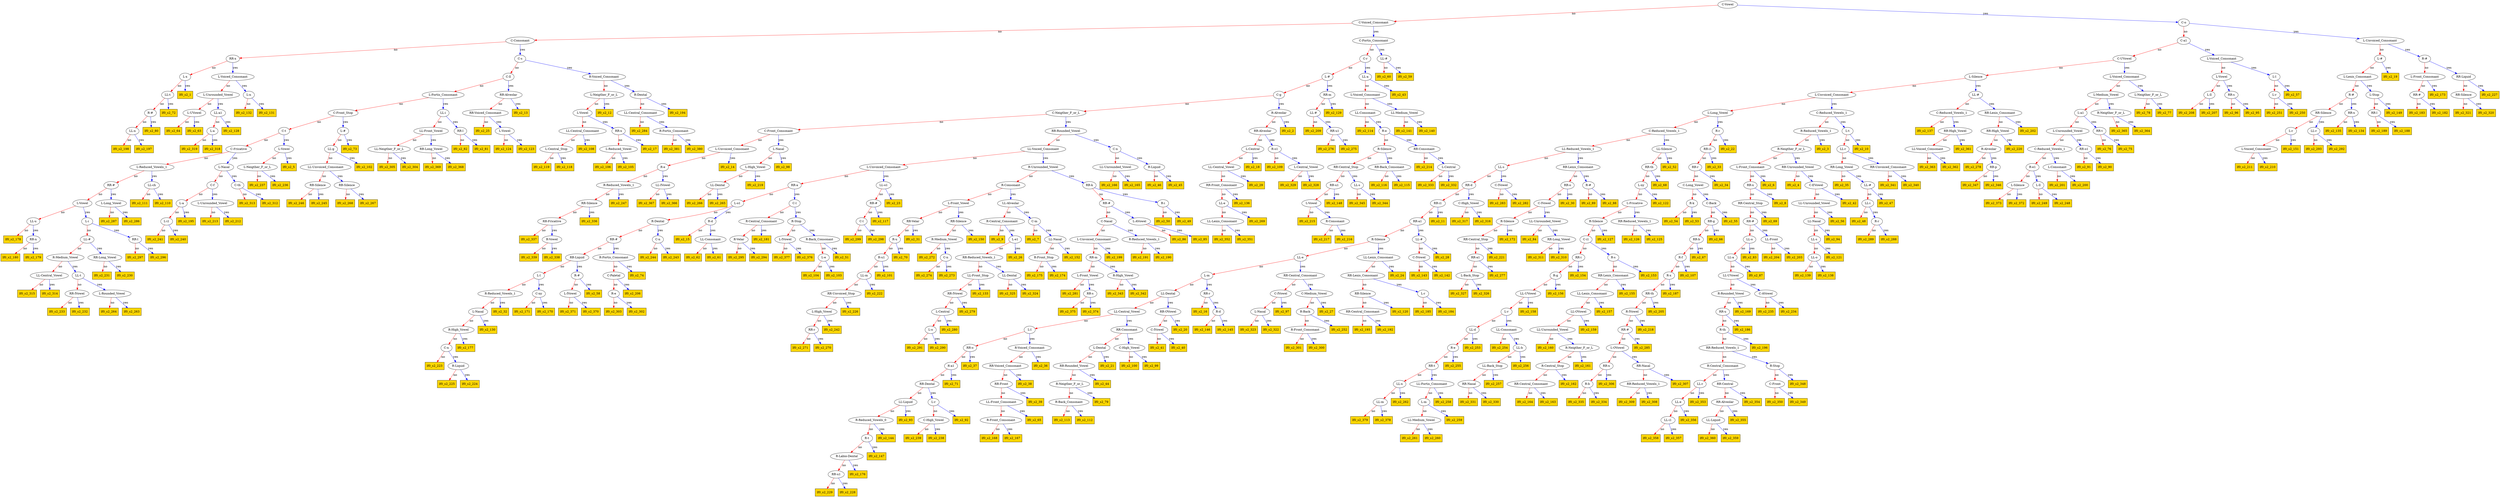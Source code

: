 digraph out_1 {
   0  [label="C-Vowel" ];
   0  -> -1 [label="no",color=red];
   0  -> -2 [label="yes",color=blue];
   -1  [label="C-Voiced_Consonant" ];
   -1  -> -6 [label="no",color=red];
   -1  -> -4 [label="yes",color=blue];
   -2  [label="C-o" ];
   -2  -> -3 [label="no",color=red];
   -2  -> -16 [label="yes",color=blue];
   -3  [label="C-a1" ];
   -3  -> -7 [label="no",color=red];
   -3  -> -30 [label="yes",color=blue];
   -4  [label="C-Fortis_Consonant" ];
   -4  -> -5 [label="no",color=red];
   -4  -> -133 [label="yes",color=blue];
   -5  [label="C-r" ];
   -5  -> -12 [label="no",color=red];
   -5  -> -116 [label="yes",color=blue];
   -6  [label="C-Consonant" ];
   -6  -> -14 [label="no",color=red];
   -6  -> -10 [label="yes",color=blue];
   -7  [label="C-UVowel" ];
   -7  -> -8 [label="no",color=red];
   -7  -> -19 [label="yes",color=blue];
   -8  [label="L-Silence" ];
   -8  -> -9 [label="no",color=red];
   -8  -> -97 [label="yes",color=blue];
   -9  [label="L-Unvoiced_Consonant" ];
   -9  -> -24 [label="no",color=red];
   -9  -> -36 [label="yes",color=blue];
   -10  [label="C-s" ];
   -10  -> -11 [label="no",color=red];
   -10  -> -44 [label="yes",color=blue];
   -11  [label="C-ll" ];
   -11  -> -17 [label="no",color=red];
   -11  -> -61 [label="yes",color=blue];
   -12  [label="L-#" ];
   -12  -> -13 [label="no",color=red];
   -12  -> -201 [label="yes",color=blue];
   -13  [label="C-g" ];
   -13  -> -15 [label="no",color=red];
   -13  -> -35 [label="yes",color=blue];
   -14  [label="RR-x" ];
   -14  -> -27 [label="no",color=red];
   -14  -> -23 [label="yes",color=blue];
   -15  [label="C-Neigther_F_or_L" ];
   -15  -> -57 [label="no",color=red];
   -15  -> -18 [label="yes",color=blue];
   -16  [label="L-Unvoiced_Consonant" ];
   -16  -> -78 [label="no",color=red];
   -16  -> -132 [label="yes",color=blue];
   -17  [label="L-Fortis_Consonant" ];
   -17  -> -22 [label="no",color=red];
   -17  -> -154 [label="yes",color=blue];
   -18  [label="RR-Rounded_Vowel" ];
   -18  -> -20 [label="no",color=red];
   -18  -> -101 [label="yes",color=blue];
   -19  [label="L-Voiced_Consonant" ];
   -19  -> -32 [label="no",color=red];
   -19  -> -149 [label="yes",color=blue];
   -20  [label="LL-Voiced_Consonant" ];
   -20  -> -21 [label="no",color=red];
   -20  -> -29 [label="yes",color=blue];
   -21  [label="L-Unvoiced_Consonant" ];
   -21  -> -26 [label="no",color=red];
   -21  -> -86 [label="yes",color=blue];
   -22  [label="C-Front_Stop" ];
   -22  -> -39 [label="no",color=red];
   -22  -> -146 [label="yes",color=blue];
   -23  [label="L-Voiced_Consonant" ];
   -23  -> -69 [label="no",color=red];
   -23  -> -203 [label="yes",color=blue];
   -24  [label="L-Long_Vowel" ];
   -24  -> -25 [label="no",color=red];
   -24  -> -85 [label="yes",color=blue];
   -25  [label="C-Reduced_Vowels_1" ];
   -25  -> -28 [label="no",color=red];
   -25  -> -124 [label="yes",color=blue];
   -26  [label="RR-a" ];
   -26  -> -31 [label="no",color=red];
   -26  -> -33 [label="yes",color=blue];
   -27  [label="L-x" ];
   -27  -> -145 [label="no",color=red];
   "lf0_s2_1"  [shape=box,style=filled,fillcolor=gold];
   -27  -> "lf0_s2_1" [label="yes",color=blue];
   -28  [label="LL-Reduced_Vowels_1" ];
   -28  -> -45 [label="no",color=red];
   -28  -> -91 [label="yes",color=blue];
   -29  [label="R-Unrounded_Vowel" ];
   -29  -> -50 [label="no",color=red];
   -29  -> -38 [label="yes",color=blue];
   -30  [label="L-Voiced_Consonant" ];
   -30  -> -169 [label="no",color=red];
   -30  -> -130 [label="yes",color=blue];
   -31  [label="L-o1" ];
   -31  -> -34 [label="no",color=red];
   -31  -> -67 [label="yes",color=blue];
   -32  [label="L-Medium_Vowel" ];
   -32  -> -65 [label="no",color=red];
   -32  -> -371 [label="yes",color=blue];
   -33  [label="C-l" ];
   -33  -> -242 [label="no",color=red];
   -33  -> -100 [label="yes",color=blue];
   -34  [label="R-Dental" ];
   -34  -> -63 [label="no",color=red];
   -34  -> -289 [label="yes",color=blue];
   -35  [label="R-Alveolar" ];
   -35  -> -47 [label="no",color=red];
   "lf0_s2_2"  [shape=box,style=filled,fillcolor=gold];
   -35  -> "lf0_s2_2" [label="yes",color=blue];
   -36  [label="C-Reduced_Vowels_1" ];
   -36  -> -37 [label="no",color=red];
   -36  -> -55 [label="yes",color=blue];
   -37  [label="R-Reduced_Vowels_1" ];
   -37  -> -41 [label="no",color=red];
   "lf0_s2_3"  [shape=box,style=filled,fillcolor=gold];
   -37  -> "lf0_s2_3" [label="yes",color=blue];
   -38  [label="RR-k" ];
   -38  -> -46 [label="no",color=red];
   -38  -> -122 [label="yes",color=blue];
   -39  [label="C-t" ];
   -39  -> -40 [label="no",color=red];
   -39  -> -43 [label="yes",color=blue];
   -40  [label="C-Fricative" ];
   -40  -> -102 [label="no",color=red];
   -40  -> -75 [label="yes",color=blue];
   -41  [label="R-Neigther_F_or_L" ];
   -41  -> -48 [label="no",color=red];
   -41  -> -42 [label="yes",color=blue];
   -42  [label="RR-Unrounded_Vowel" ];
   "lf0_s2_4"  [shape=box,style=filled,fillcolor=gold];
   -42  -> "lf0_s2_4" [label="no",color=red];
   -42  -> -115 [label="yes",color=blue];
   -43  [label="L-Vowel" ];
   -43  -> -285 [label="no",color=red];
   "lf0_s2_5"  [shape=box,style=filled,fillcolor=gold];
   -43  -> "lf0_s2_5" [label="yes",color=blue];
   -44  [label="R-Voiced_Consonant" ];
   -44  -> -59 [label="no",color=red];
   -44  -> -252 [label="yes",color=blue];
   -45  [label="LL-s" ];
   -45  -> -49 [label="no",color=red];
   -45  -> -320 [label="yes",color=blue];
   -46  [label="RR-#" ];
   -46  -> -114 [label="no",color=red];
   -46  -> -160 [label="yes",color=blue];
   -47  [label="RR-Alveolar" ];
   -47  -> -77 [label="no",color=red];
   -47  -> -183 [label="yes",color=blue];
   -48  [label="L-Front_Consonant" ];
   -48  -> -53 [label="no",color=red];
   "lf0_s2_6"  [shape=box,style=filled,fillcolor=gold];
   -48  -> "lf0_s2_6" [label="yes",color=blue];
   -49  [label="RR-d" ];
   -49  -> -56 [label="no",color=red];
   -49  -> -341 [label="yes",color=blue];
   -50  [label="R-Consonant" ];
   -50  -> -70 [label="no",color=red];
   -50  -> -51 [label="yes",color=blue];
   -51  [label="LL-Alveolar" ];
   -51  -> -54 [label="no",color=red];
   -51  -> -52 [label="yes",color=blue];
   -52  [label="C-m" ];
   "lf0_s2_7"  [shape=box,style=filled,fillcolor=gold];
   -52  -> "lf0_s2_7" [label="no",color=red];
   -52  -> -218 [label="yes",color=blue];
   -53  [label="RR-x" ];
   -53  -> -141 [label="no",color=red];
   "lf0_s2_8"  [shape=box,style=filled,fillcolor=gold];
   -53  -> "lf0_s2_8" [label="yes",color=blue];
   -54  [label="R-Central_Consonant" ];
   "lf0_s2_9"  [shape=box,style=filled,fillcolor=gold];
   -54  -> "lf0_s2_9" [label="no",color=red];
   -54  -> -89 [label="yes",color=blue];
   -55  [label="L-t" ];
   -55  -> -105 [label="no",color=red];
   "lf0_s2_10"  [shape=box,style=filled,fillcolor=gold];
   -55  -> "lf0_s2_10" [label="yes",color=blue];
   -56  [label="RR-i1" ];
   -56  -> -58 [label="no",color=red];
   "lf0_s2_11"  [shape=box,style=filled,fillcolor=gold];
   -56  -> "lf0_s2_11" [label="yes",color=blue];
   -57  [label="C-Front_Consonant" ];
   -57  -> -62 [label="no",color=red];
   -57  -> -172 [label="yes",color=blue];
   -58  [label="RR-a1" ];
   -58  -> -68 [label="no",color=red];
   -58  -> -93 [label="yes",color=blue];
   -59  [label="L-Neigther_F_or_L" ];
   -59  -> -60 [label="no",color=red];
   "lf0_s2_12"  [shape=box,style=filled,fillcolor=gold];
   -59  -> "lf0_s2_12" [label="yes",color=blue];
   -60  [label="L-Vowel" ];
   -60  -> -182 [label="no",color=red];
   -60  -> -76 [label="yes",color=blue];
   -61  [label="RR-Alveolar" ];
   -61  -> -88 [label="no",color=red];
   "lf0_s2_13"  [shape=box,style=filled,fillcolor=gold];
   -61  -> "lf0_s2_13" [label="yes",color=blue];
   -62  [label="L-Unvoiced_Consonant" ];
   -62  -> -174 [label="no",color=red];
   "lf0_s2_14"  [shape=box,style=filled,fillcolor=gold];
   -62  -> "lf0_s2_14" [label="yes",color=blue];
   -63  [label="RR-#" ];
   -63  -> -64 [label="no",color=red];
   -63  -> -147 [label="yes",color=blue];
   -64  [label="RR-Liquid" ];
   -64  -> -96 [label="no",color=red];
   -64  -> -131 [label="yes",color=blue];
   -65  [label="L-a1" ];
   -65  -> -66 [label="no",color=red];
   -65  -> -148 [label="yes",color=blue];
   -66  [label="L-Unrounded_Vowel" ];
   -66  -> -137 [label="no",color=red];
   -66  -> -164 [label="yes",color=blue];
   -67  [label="R-d" ];
   "lf0_s2_15"  [shape=box,style=filled,fillcolor=gold];
   -67  -> "lf0_s2_15" [label="no",color=red];
   -67  -> -134 [label="yes",color=blue];
   -68  [label="R-Silence" ];
   -68  -> -71 [label="no",color=red];
   -68  -> -87 [label="yes",color=blue];
   -69  [label="L-Unrounded_Vowel" ];
   -69  -> -135 [label="no",color=red];
   -69  -> -200 [label="yes",color=blue];
   -70  [label="L-Front_Vowel" ];
   -70  -> -98 [label="no",color=red];
   -70  -> -216 [label="yes",color=blue];
   -71  [label="LL-e" ];
   -71  -> -73 [label="no",color=red];
   -71  -> -72 [label="yes",color=blue];
   -72  [label="RR-Central_Consonant" ];
   -72  -> -171 [label="no",color=red];
   -72  -> -92 [label="yes",color=blue];
   -73  [label="L-m" ];
   -73  -> -80 [label="no",color=red];
   -73  -> -74 [label="yes",color=blue];
   -74  [label="RR-r" ];
   "lf0_s2_16"  [shape=box,style=filled,fillcolor=gold];
   -74  -> "lf0_s2_16" [label="no",color=red];
   -74  -> -212 [label="yes",color=blue];
   -75  [label="L-Nasal" ];
   -75  -> -150 [label="no",color=red];
   -75  -> -339 [label="yes",color=blue];
   -76  [label="RR-x" ];
   -76  -> -178 [label="no",color=red];
   "lf0_s2_17"  [shape=box,style=filled,fillcolor=gold];
   -76  -> "lf0_s2_17" [label="yes",color=blue];
   -77  [label="L-Central" ];
   -77  -> -94 [label="no",color=red];
   "lf0_s2_18"  [shape=box,style=filled,fillcolor=gold];
   -77  -> "lf0_s2_18" [label="yes",color=blue];
   -78  [label="L-#" ];
   -78  -> -79 [label="no",color=red];
   "lf0_s2_19"  [shape=box,style=filled,fillcolor=gold];
   -78  -> "lf0_s2_19" [label="yes",color=blue];
   -79  [label="L-Lenis_Consonant" ];
   -79  -> -107 [label="no",color=red];
   -79  -> -215 [label="yes",color=blue];
   -80  [label="LL-Dental" ];
   -80  -> -82 [label="no",color=red];
   -80  -> -81 [label="yes",color=blue];
   -81  [label="RR-OVowel" ];
   -81  -> -113 [label="no",color=red];
   "lf0_s2_20"  [shape=box,style=filled,fillcolor=gold];
   -81  -> "lf0_s2_20" [label="yes",color=blue];
   -82  [label="LL-Central_Vowel" ];
   -82  -> -108 [label="no",color=red];
   -82  -> -83 [label="yes",color=blue];
   -83  [label="RR-Consonant" ];
   -83  -> -84 [label="no",color=red];
   -83  -> -173 [label="yes",color=blue];
   -84  [label="L-Dental" ];
   -84  -> -117 [label="no",color=red];
   "lf0_s2_21"  [shape=box,style=filled,fillcolor=gold];
   -84  -> "lf0_s2_21" [label="yes",color=blue];
   -85  [label="R-r" ];
   -85  -> -103 [label="no",color=red];
   "lf0_s2_22"  [shape=box,style=filled,fillcolor=gold];
   -85  -> "lf0_s2_22" [label="yes",color=blue];
   -86  [label="LL-o1" ];
   -86  -> -191 [label="no",color=red];
   "lf0_s2_23"  [shape=box,style=filled,fillcolor=gold];
   -86  -> "lf0_s2_23" [label="yes",color=blue];
   -87  [label="LL-Lenis_Consonant" ];
   -87  -> -129 [label="no",color=red];
   "lf0_s2_24"  [shape=box,style=filled,fillcolor=gold];
   -87  -> "lf0_s2_24" [label="yes",color=blue];
   -88  [label="RR-Voiced_Consonant" ];
   "lf0_s2_25"  [shape=box,style=filled,fillcolor=gold];
   -88  -> "lf0_s2_25" [label="no",color=red];
   -88  -> -196 [label="yes",color=blue];
   -89  [label="L-e1" ];
   -89  -> -90 [label="no",color=red];
   "lf0_s2_26"  [shape=box,style=filled,fillcolor=gold];
   -89  -> "lf0_s2_26" [label="yes",color=blue];
   -90  [label="RR-Reduced_Vowels_1" ];
   -90  -> -204 [label="no",color=red];
   -90  -> -345 [label="yes",color=blue];
   -91  [label="RR-Lenis_Consonant" ];
   -91  -> -95 [label="no",color=red];
   -91  -> -162 [label="yes",color=blue];
   -92  [label="C-Medium_Vowel" ];
   -92  -> -294 [label="no",color=red];
   "lf0_s2_27"  [shape=box,style=filled,fillcolor=gold];
   -92  -> "lf0_s2_27" [label="yes",color=blue];
   -93  [label="LL-#" ];
   -93  -> -210 [label="no",color=red];
   "lf0_s2_28"  [shape=box,style=filled,fillcolor=gold];
   -93  -> "lf0_s2_28" [label="yes",color=blue];
   -94  [label="LL-Central_Vowel" ];
   -94  -> -206 [label="no",color=red];
   "lf0_s2_29"  [shape=box,style=filled,fillcolor=gold];
   -94  -> "lf0_s2_29" [label="yes",color=blue];
   -95  [label="RR-o" ];
   -95  -> -152 [label="no",color=red];
   "lf0_s2_30"  [shape=box,style=filled,fillcolor=gold];
   -95  -> "lf0_s2_30" [label="yes",color=blue];
   -96  [label="L-l" ];
   -96  -> -99 [label="no",color=red];
   -96  -> -234 [label="yes",color=blue];
   -97  [label="LL-#" ];
   -97  -> -207 [label="no",color=red];
   -97  -> -258 [label="yes",color=blue];
   -98  [label="RR-Velar" ];
   -98  -> -143 [label="no",color=red];
   "lf0_s2_31"  [shape=box,style=filled,fillcolor=gold];
   -98  -> "lf0_s2_31" [label="yes",color=blue];
   -99  [label="R-Reduced_Vowels_1" ];
   -99  -> -202 [label="no",color=red];
   "lf0_s2_32"  [shape=box,style=filled,fillcolor=gold];
   -99  -> "lf0_s2_32" [label="yes",color=blue];
   -100  [label="R-Stop" ];
   -100  -> -377 [label="no",color=red];
   -100  -> -123 [label="yes",color=blue];
   -101  [label="C-n" ];
   -101  -> -231 [label="no",color=red];
   -101  -> -119 [label="yes",color=blue];
   -102  [label="L-Reduced_Vowels_1" ];
   -102  -> -159 [label="no",color=red];
   -102  -> -184 [label="yes",color=blue];
   -103  [label="RR-i1" ];
   -103  -> -104 [label="no",color=red];
   "lf0_s2_33"  [shape=box,style=filled,fillcolor=gold];
   -103  -> "lf0_s2_33" [label="yes",color=blue];
   -104  [label="RR-r" ];
   -104  -> -125 [label="no",color=red];
   "lf0_s2_34"  [shape=box,style=filled,fillcolor=gold];
   -104  -> "lf0_s2_34" [label="yes",color=blue];
   -105  [label="LL-r" ];
   -105  -> -106 [label="no",color=red];
   -105  -> -354 [label="yes",color=blue];
   -106  [label="RR-Long_Vowel" ];
   "lf0_s2_35"  [shape=box,style=filled,fillcolor=gold];
   -106  -> "lf0_s2_35" [label="no",color=red];
   -106  -> -120 [label="yes",color=blue];
   -107  [label="R-#" ];
   -107  -> -118 [label="no",color=red];
   -107  -> -205 [label="yes",color=blue];
   -108  [label="L-l" ];
   -108  -> -110 [label="no",color=red];
   -108  -> -109 [label="yes",color=blue];
   -109  [label="R-Voiced_Consonant" ];
   -109  -> -111 [label="no",color=red];
   "lf0_s2_36"  [shape=box,style=filled,fillcolor=gold];
   -109  -> "lf0_s2_36" [label="yes",color=blue];
   -110  [label="RR-o" ];
   -110  -> -144 [label="no",color=red];
   "lf0_s2_37"  [shape=box,style=filled,fillcolor=gold];
   -110  -> "lf0_s2_37" [label="yes",color=blue];
   -111  [label="RR-Voiced_Consonant" ];
   -111  -> -112 [label="no",color=red];
   "lf0_s2_38"  [shape=box,style=filled,fillcolor=gold];
   -111  -> "lf0_s2_38" [label="yes",color=blue];
   -112  [label="RR-Front" ];
   -112  -> -136 [label="no",color=red];
   "lf0_s2_39"  [shape=box,style=filled,fillcolor=gold];
   -112  -> "lf0_s2_39" [label="yes",color=blue];
   -113  [label="C-IVowel" ];
   "lf0_s2_41"  [shape=box,style=filled,fillcolor=gold];
   -113  -> "lf0_s2_41" [label="no",color=red];
   "lf0_s2_40"  [shape=box,style=filled,fillcolor=gold];
   -113  -> "lf0_s2_40" [label="yes",color=blue];
   -114  [label="C-Nasal" ];
   -114  -> -256 [label="no",color=red];
   -114  -> -250 [label="yes",color=blue];
   -115  [label="C-EVowel" ];
   -115  -> -128 [label="no",color=red];
   "lf0_s2_42"  [shape=box,style=filled,fillcolor=gold];
   -115  -> "lf0_s2_42" [label="yes",color=blue];
   -116  [label="LL-a" ];
   -116  -> -157 [label="no",color=red];
   "lf0_s2_43"  [shape=box,style=filled,fillcolor=gold];
   -116  -> "lf0_s2_43" [label="yes",color=blue];
   -117  [label="RR-Rounded_Vowel" ];
   -117  -> -151 [label="no",color=red];
   "lf0_s2_44"  [shape=box,style=filled,fillcolor=gold];
   -117  -> "lf0_s2_44" [label="yes",color=blue];
   -118  [label="RR-Silence" ];
   -118  -> -217 [label="no",color=red];
   -118  -> -326 [label="yes",color=blue];
   -119  [label="R-Liquid" ];
   "lf0_s2_46"  [shape=box,style=filled,fillcolor=gold];
   -119  -> "lf0_s2_46" [label="no",color=red];
   "lf0_s2_45"  [shape=box,style=filled,fillcolor=gold];
   -119  -> "lf0_s2_45" [label="yes",color=blue];
   -120  [label="LL-#" ];
   -120  -> -121 [label="no",color=red];
   "lf0_s2_47"  [shape=box,style=filled,fillcolor=gold];
   -120  -> "lf0_s2_47" [label="yes",color=blue];
   -121  [label="LL-i" ];
   "lf0_s2_48"  [shape=box,style=filled,fillcolor=gold];
   -121  -> "lf0_s2_48" [label="no",color=red];
   -121  -> -324 [label="yes",color=blue];
   -122  [label="R-i" ];
   "lf0_s2_50"  [shape=box,style=filled,fillcolor=gold];
   -122  -> "lf0_s2_50" [label="no",color=red];
   "lf0_s2_49"  [shape=box,style=filled,fillcolor=gold];
   -122  -> "lf0_s2_49" [label="yes",color=blue];
   -123  [label="R-Back_Consonant" ];
   -123  -> -177 [label="no",color=red];
   "lf0_s2_51"  [shape=box,style=filled,fillcolor=gold];
   -123  -> "lf0_s2_51" [label="yes",color=blue];
   -124  [label="LL-Silence" ];
   -124  -> -140 [label="no",color=red];
   "lf0_s2_52"  [shape=box,style=filled,fillcolor=gold];
   -124  -> "lf0_s2_52" [label="yes",color=blue];
   -125  [label="C-Long_Vowel" ];
   -125  -> -126 [label="no",color=red];
   -125  -> -127 [label="yes",color=blue];
   -126  [label="R-k" ];
   "lf0_s2_54"  [shape=box,style=filled,fillcolor=gold];
   -126  -> "lf0_s2_54" [label="no",color=red];
   "lf0_s2_53"  [shape=box,style=filled,fillcolor=gold];
   -126  -> "lf0_s2_53" [label="yes",color=blue];
   -127  [label="C-Back" ];
   -127  -> -138 [label="no",color=red];
   "lf0_s2_55"  [shape=box,style=filled,fillcolor=gold];
   -127  -> "lf0_s2_55" [label="yes",color=blue];
   -128  [label="LL-Unrounded_Vowel" ];
   -128  -> -168 [label="no",color=red];
   "lf0_s2_56"  [shape=box,style=filled,fillcolor=gold];
   -128  -> "lf0_s2_56" [label="yes",color=blue];
   -129  [label="RR-Lenis_Consonant" ];
   -129  -> -193 [label="no",color=red];
   -129  -> -245 [label="yes",color=blue];
   -130  [label="L-l" ];
   -130  -> -293 [label="no",color=red];
   "lf0_s2_57"  [shape=box,style=filled,fillcolor=gold];
   -130  -> "lf0_s2_57" [label="yes",color=blue];
   -131  [label="R-#" ];
   -131  -> -374 [label="no",color=red];
   "lf0_s2_58"  [shape=box,style=filled,fillcolor=gold];
   -131  -> "lf0_s2_58" [label="yes",color=blue];
   -132  [label="R-#" ];
   -132  -> -236 [label="no",color=red];
   -132  -> -277 [label="yes",color=blue];
   -133  [label="LL-#" ];
   "lf0_s2_60"  [shape=box,style=filled,fillcolor=gold];
   -133  -> "lf0_s2_60" [label="no",color=red];
   "lf0_s2_59"  [shape=box,style=filled,fillcolor=gold];
   -133  -> "lf0_s2_59" [label="yes",color=blue];
   -134  [label="LL-Consonant" ];
   "lf0_s2_62"  [shape=box,style=filled,fillcolor=gold];
   -134  -> "lf0_s2_62" [label="no",color=red];
   "lf0_s2_61"  [shape=box,style=filled,fillcolor=gold];
   -134  -> "lf0_s2_61" [label="yes",color=blue];
   -135  [label="L-UVowel" ];
   "lf0_s2_64"  [shape=box,style=filled,fillcolor=gold];
   -135  -> "lf0_s2_64" [label="no",color=red];
   "lf0_s2_63"  [shape=box,style=filled,fillcolor=gold];
   -135  -> "lf0_s2_63" [label="yes",color=blue];
   -136  [label="LL-Front_Consonant" ];
   -136  -> -232 [label="no",color=red];
   "lf0_s2_65"  [shape=box,style=filled,fillcolor=gold];
   -136  -> "lf0_s2_65" [label="yes",color=blue];
   -137  [label="C-Reduced_Vowels_1" ];
   -137  -> -248 [label="no",color=red];
   -137  -> -257 [label="yes",color=blue];
   -138  [label="RR-g" ];
   -138  -> -139 [label="no",color=red];
   "lf0_s2_66"  [shape=box,style=filled,fillcolor=gold];
   -138  -> "lf0_s2_66" [label="yes",color=blue];
   -139  [label="RR-b" ];
   -139  -> -179 [label="no",color=red];
   "lf0_s2_67"  [shape=box,style=filled,fillcolor=gold];
   -139  -> "lf0_s2_67" [label="yes",color=blue];
   -140  [label="RR-th" ];
   -140  -> -195 [label="no",color=red];
   "lf0_s2_68"  [shape=box,style=filled,fillcolor=gold];
   -140  -> "lf0_s2_68" [label="yes",color=blue];
   -141  [label="RR-Central_Stop" ];
   -141  -> -142 [label="no",color=red];
   "lf0_s2_69"  [shape=box,style=filled,fillcolor=gold];
   -141  -> "lf0_s2_69" [label="yes",color=blue];
   -142  [label="RR-#" ];
   -142  -> -156 [label="no",color=red];
   -142  -> -259 [label="yes",color=blue];
   -143  [label="R-u" ];
   -143  -> -175 [label="no",color=red];
   "lf0_s2_70"  [shape=box,style=filled,fillcolor=gold];
   -143  -> "lf0_s2_70" [label="yes",color=blue];
   -144  [label="R-a1" ];
   -144  -> -165 [label="no",color=red];
   "lf0_s2_71"  [shape=box,style=filled,fillcolor=gold];
   -144  -> "lf0_s2_71" [label="yes",color=blue];
   -145  [label="LL-t" ];
   -145  -> -153 [label="no",color=red];
   "lf0_s2_72"  [shape=box,style=filled,fillcolor=gold];
   -145  -> "lf0_s2_72" [label="yes",color=blue];
   -146  [label="L-#" ];
   -146  -> -176 [label="no",color=red];
   "lf0_s2_73"  [shape=box,style=filled,fillcolor=gold];
   -146  -> "lf0_s2_73" [label="yes",color=blue];
   -147  [label="R-Fortis_Consonant" ];
   -147  -> -261 [label="no",color=red];
   "lf0_s2_74"  [shape=box,style=filled,fillcolor=gold];
   -147  -> "lf0_s2_74" [label="yes",color=blue];
   -148  [label="RR-t" ];
   "lf0_s2_76"  [shape=box,style=filled,fillcolor=gold];
   -148  -> "lf0_s2_76" [label="no",color=red];
   "lf0_s2_75"  [shape=box,style=filled,fillcolor=gold];
   -148  -> "lf0_s2_75" [label="yes",color=blue];
   -149  [label="L-Neigther_F_or_L" ];
   "lf0_s2_78"  [shape=box,style=filled,fillcolor=gold];
   -149  -> "lf0_s2_78" [label="no",color=red];
   "lf0_s2_77"  [shape=box,style=filled,fillcolor=gold];
   -149  -> "lf0_s2_77" [label="yes",color=blue];
   -150  [label="C-f" ];
   -150  -> -253 [label="no",color=red];
   -150  -> -265 [label="yes",color=blue];
   -151  [label="R-Neigther_F_or_L" ];
   -151  -> -185 [label="no",color=red];
   "lf0_s2_79"  [shape=box,style=filled,fillcolor=gold];
   -151  -> "lf0_s2_79" [label="yes",color=blue];
   -152  [label="C-IVowel" ];
   -152  -> -235 [label="no",color=red];
   -152  -> -158 [label="yes",color=blue];
   -153  [label="R-#" ];
   -153  -> -255 [label="no",color=red];
   "lf0_s2_80"  [shape=box,style=filled,fillcolor=gold];
   -153  -> "lf0_s2_80" [label="yes",color=blue];
   -154  [label="LL-i" ];
   -154  -> -332 [label="no",color=red];
   -154  -> -155 [label="yes",color=blue];
   -155  [label="RR-l" ];
   "lf0_s2_82"  [shape=box,style=filled,fillcolor=gold];
   -155  -> "lf0_s2_82" [label="no",color=red];
   "lf0_s2_81"  [shape=box,style=filled,fillcolor=gold];
   -155  -> "lf0_s2_81" [label="yes",color=blue];
   -156  [label="LL-o" ];
   -156  -> -161 [label="no",color=red];
   "lf0_s2_83"  [shape=box,style=filled,fillcolor=gold];
   -156  -> "lf0_s2_83" [label="yes",color=blue];
   -157  [label="L-Voiced_Consonant" ];
   -157  -> -186 [label="no",color=red];
   -157  -> -209 [label="yes",color=blue];
   -158  [label="LL-Unrounded_Vowel" ];
   "lf0_s2_84"  [shape=box,style=filled,fillcolor=gold];
   -158  -> "lf0_s2_84" [label="no",color=red];
   -158  -> -338 [label="yes",color=blue];
   -159  [label="RR-#" ];
   -159  -> -180 [label="no",color=red];
   -159  -> -323 [label="yes",color=blue];
   -160  [label="L-AVowel" ];
   "lf0_s2_86"  [shape=box,style=filled,fillcolor=gold];
   -160  -> "lf0_s2_86" [label="no",color=red];
   "lf0_s2_85"  [shape=box,style=filled,fillcolor=gold];
   -160  -> "lf0_s2_85" [label="yes",color=blue];
   -161  [label="LL-a" ];
   -161  -> -163 [label="no",color=red];
   "lf0_s2_87"  [shape=box,style=filled,fillcolor=gold];
   -161  -> "lf0_s2_87" [label="yes",color=blue];
   -162  [label="R-#" ];
   "lf0_s2_89"  [shape=box,style=filled,fillcolor=gold];
   -162  -> "lf0_s2_89" [label="no",color=red];
   "lf0_s2_88"  [shape=box,style=filled,fillcolor=gold];
   -162  -> "lf0_s2_88" [label="yes",color=blue];
   -163  [label="LL-UVowel" ];
   -163  -> -233 [label="no",color=red];
   -163  -> -284 [label="yes",color=blue];
   -164  [label="RR-o1" ];
   "lf0_s2_91"  [shape=box,style=filled,fillcolor=gold];
   -164  -> "lf0_s2_91" [label="no",color=red];
   "lf0_s2_90"  [shape=box,style=filled,fillcolor=gold];
   -164  -> "lf0_s2_90" [label="yes",color=blue];
   -165  [label="RR-Dental" ];
   -165  -> -167 [label="no",color=red];
   -165  -> -166 [label="yes",color=blue];
   -166  [label="L-r" ];
   -166  -> -286 [label="no",color=red];
   "lf0_s2_92"  [shape=box,style=filled,fillcolor=gold];
   -166  -> "lf0_s2_92" [label="yes",color=blue];
   -167  [label="LL-Liquid" ];
   -167  -> -211 [label="no",color=red];
   "lf0_s2_93"  [shape=box,style=filled,fillcolor=gold];
   -167  -> "lf0_s2_93" [label="yes",color=blue];
   -168  [label="LL-Nasal" ];
   -168  -> -194 [label="no",color=red];
   "lf0_s2_94"  [shape=box,style=filled,fillcolor=gold];
   -168  -> "lf0_s2_94" [label="yes",color=blue];
   -169  [label="L-Vowel" ];
   -169  -> -262 [label="no",color=red];
   -169  -> -170 [label="yes",color=blue];
   -170  [label="RR-s" ];
   "lf0_s2_96"  [shape=box,style=filled,fillcolor=gold];
   -170  -> "lf0_s2_96" [label="no",color=red];
   "lf0_s2_95"  [shape=box,style=filled,fillcolor=gold];
   -170  -> "lf0_s2_95" [label="yes",color=blue];
   -171  [label="C-IVowel" ];
   -171  -> -344 [label="no",color=red];
   "lf0_s2_97"  [shape=box,style=filled,fillcolor=gold];
   -171  -> "lf0_s2_97" [label="yes",color=blue];
   -172  [label="L-Nasal" ];
   -172  -> -270 [label="no",color=red];
   "lf0_s2_98"  [shape=box,style=filled,fillcolor=gold];
   -172  -> "lf0_s2_98" [label="yes",color=blue];
   -173  [label="C-High_Vowel" ];
   "lf0_s2_100"  [shape=box,style=filled,fillcolor=gold];
   -173  -> "lf0_s2_100" [label="no",color=red];
   "lf0_s2_99"  [shape=box,style=filled,fillcolor=gold];
   -173  -> "lf0_s2_99" [label="yes",color=blue];
   -174  [label="R-e" ];
   -174  -> -291 [label="no",color=red];
   -174  -> -372 [label="yes",color=blue];
   -175  [label="R-u1" ];
   -175  -> -273 [label="no",color=red];
   "lf0_s2_101"  [shape=box,style=filled,fillcolor=gold];
   -175  -> "lf0_s2_101" [label="yes",color=blue];
   -176  [label="LL-g" ];
   -176  -> -244 [label="no",color=red];
   "lf0_s2_102"  [shape=box,style=filled,fillcolor=gold];
   -176  -> "lf0_s2_102" [label="yes",color=blue];
   -177  [label="L-e" ];
   "lf0_s2_104"  [shape=box,style=filled,fillcolor=gold];
   -177  -> "lf0_s2_104" [label="no",color=red];
   "lf0_s2_103"  [shape=box,style=filled,fillcolor=gold];
   -177  -> "lf0_s2_103" [label="yes",color=blue];
   -178  [label="L-Reduced_Vowel" ];
   "lf0_s2_106"  [shape=box,style=filled,fillcolor=gold];
   -178  -> "lf0_s2_106" [label="no",color=red];
   "lf0_s2_105"  [shape=box,style=filled,fillcolor=gold];
   -178  -> "lf0_s2_105" [label="yes",color=blue];
   -179  [label="R-f" ];
   -179  -> -247 [label="no",color=red];
   "lf0_s2_107"  [shape=box,style=filled,fillcolor=gold];
   -179  -> "lf0_s2_107" [label="yes",color=blue];
   -180  [label="L-Vowel" ];
   -180  -> -240 [label="no",color=red];
   -180  -> -181 [label="yes",color=blue];
   -181  [label="L-i" ];
   -181  -> -279 [label="no",color=red];
   -181  -> -328 [label="yes",color=blue];
   -182  [label="LL-Central_Consonant" ];
   -182  -> -192 [label="no",color=red];
   "lf0_s2_108"  [shape=box,style=filled,fillcolor=gold];
   -182  -> "lf0_s2_108" [label="yes",color=blue];
   -183  [label="R-o1" ];
   "lf0_s2_109"  [shape=box,style=filled,fillcolor=gold];
   -183  -> "lf0_s2_109" [label="no",color=red];
   -183  -> -347 [label="yes",color=blue];
   -184  [label="LL-ch" ];
   "lf0_s2_111"  [shape=box,style=filled,fillcolor=gold];
   -184  -> "lf0_s2_111" [label="no",color=red];
   "lf0_s2_110"  [shape=box,style=filled,fillcolor=gold];
   -184  -> "lf0_s2_110" [label="yes",color=blue];
   -185  [label="R-Back_Consonant" ];
   "lf0_s2_113"  [shape=box,style=filled,fillcolor=gold];
   -185  -> "lf0_s2_113" [label="no",color=red];
   "lf0_s2_112"  [shape=box,style=filled,fillcolor=gold];
   -185  -> "lf0_s2_112" [label="yes",color=blue];
   -186  [label="LL-Consonant" ];
   "lf0_s2_114"  [shape=box,style=filled,fillcolor=gold];
   -186  -> "lf0_s2_114" [label="no",color=red];
   -186  -> -187 [label="yes",color=blue];
   -187  [label="R-e" ];
   -187  -> -188 [label="no",color=red];
   -187  -> -266 [label="yes",color=blue];
   -188  [label="R-Silence" ];
   -188  -> -189 [label="no",color=red];
   -188  -> -190 [label="yes",color=blue];
   -189  [label="RR-Central_Stop" ];
   -189  -> -214 [label="no",color=red];
   -189  -> -356 [label="yes",color=blue];
   -190  [label="RR-Back_Consonant" ];
   "lf0_s2_116"  [shape=box,style=filled,fillcolor=gold];
   -190  -> "lf0_s2_116" [label="no",color=red];
   "lf0_s2_115"  [shape=box,style=filled,fillcolor=gold];
   -190  -> "lf0_s2_115" [label="yes",color=blue];
   -191  [label="RR-#" ];
   -191  -> -329 [label="no",color=red];
   "lf0_s2_117"  [shape=box,style=filled,fillcolor=gold];
   -191  -> "lf0_s2_117" [label="yes",color=blue];
   -192  [label="L-Central_Stop" ];
   "lf0_s2_119"  [shape=box,style=filled,fillcolor=gold];
   -192  -> "lf0_s2_119" [label="no",color=red];
   "lf0_s2_118"  [shape=box,style=filled,fillcolor=gold];
   -192  -> "lf0_s2_118" [label="yes",color=blue];
   -193  [label="RR-Silence" ];
   -193  -> -251 [label="no",color=red];
   "lf0_s2_120"  [shape=box,style=filled,fillcolor=gold];
   -193  -> "lf0_s2_120" [label="yes",color=blue];
   -194  [label="LL-s" ];
   -194  -> -208 [label="no",color=red];
   "lf0_s2_121"  [shape=box,style=filled,fillcolor=gold];
   -194  -> "lf0_s2_121" [label="yes",color=blue];
   -195  [label="L-ny" ];
   -195  -> -197 [label="no",color=red];
   "lf0_s2_122"  [shape=box,style=filled,fillcolor=gold];
   -195  -> "lf0_s2_122" [label="yes",color=blue];
   -196  [label="L-Vowel" ];
   "lf0_s2_124"  [shape=box,style=filled,fillcolor=gold];
   -196  -> "lf0_s2_124" [label="no",color=red];
   "lf0_s2_123"  [shape=box,style=filled,fillcolor=gold];
   -196  -> "lf0_s2_123" [label="yes",color=blue];
   -197  [label="L-Fricative" ];
   -197  -> -199 [label="no",color=red];
   -197  -> -198 [label="yes",color=blue];
   -198  [label="RR-Reduced_Vowels_1" ];
   "lf0_s2_126"  [shape=box,style=filled,fillcolor=gold];
   -198  -> "lf0_s2_126" [label="no",color=red];
   "lf0_s2_125"  [shape=box,style=filled,fillcolor=gold];
   -198  -> "lf0_s2_125" [label="yes",color=blue];
   -199  [label="R-Silence" ];
   -199  -> -219 [label="no",color=red];
   "lf0_s2_127"  [shape=box,style=filled,fillcolor=gold];
   -199  -> "lf0_s2_127" [label="yes",color=blue];
   -200  [label="LL-a1" ];
   -200  -> -342 [label="no",color=red];
   "lf0_s2_128"  [shape=box,style=filled,fillcolor=gold];
   -200  -> "lf0_s2_128" [label="yes",color=blue];
   -201  [label="RR-m" ];
   -201  -> -263 [label="no",color=red];
   "lf0_s2_129"  [shape=box,style=filled,fillcolor=gold];
   -201  -> "lf0_s2_129" [label="yes",color=blue];
   -202  [label="L-Nasal" ];
   -202  -> -239 [label="no",color=red];
   "lf0_s2_130"  [shape=box,style=filled,fillcolor=gold];
   -202  -> "lf0_s2_130" [label="yes",color=blue];
   -203  [label="L-n" ];
   "lf0_s2_132"  [shape=box,style=filled,fillcolor=gold];
   -203  -> "lf0_s2_132" [label="no",color=red];
   "lf0_s2_131"  [shape=box,style=filled,fillcolor=gold];
   -203  -> "lf0_s2_131" [label="yes",color=blue];
   -204  [label="LL-Front_Stop" ];
   -204  -> -317 [label="no",color=red];
   "lf0_s2_133"  [shape=box,style=filled,fillcolor=gold];
   -204  -> "lf0_s2_133" [label="yes",color=blue];
   -205  [label="RR-x" ];
   "lf0_s2_135"  [shape=box,style=filled,fillcolor=gold];
   -205  -> "lf0_s2_135" [label="no",color=red];
   "lf0_s2_134"  [shape=box,style=filled,fillcolor=gold];
   -205  -> "lf0_s2_134" [label="yes",color=blue];
   -206  [label="RR-Front_Consonant" ];
   -206  -> -310 [label="no",color=red];
   "lf0_s2_136"  [shape=box,style=filled,fillcolor=gold];
   -206  -> "lf0_s2_136" [label="yes",color=blue];
   -207  [label="C-Reduced_Vowels_1" ];
   "lf0_s2_137"  [shape=box,style=filled,fillcolor=gold];
   -207  -> "lf0_s2_137" [label="no",color=red];
   -207  -> -369 [label="yes",color=blue];
   -208  [label="LL-o" ];
   "lf0_s2_139"  [shape=box,style=filled,fillcolor=gold];
   -208  -> "lf0_s2_139" [label="no",color=red];
   "lf0_s2_138"  [shape=box,style=filled,fillcolor=gold];
   -208  -> "lf0_s2_138" [label="yes",color=blue];
   -209  [label="LL-Medium_Vowel" ];
   "lf0_s2_141"  [shape=box,style=filled,fillcolor=gold];
   -209  -> "lf0_s2_141" [label="no",color=red];
   "lf0_s2_140"  [shape=box,style=filled,fillcolor=gold];
   -209  -> "lf0_s2_140" [label="yes",color=blue];
   -210  [label="C-IVowel" ];
   "lf0_s2_143"  [shape=box,style=filled,fillcolor=gold];
   -210  -> "lf0_s2_143" [label="no",color=red];
   "lf0_s2_142"  [shape=box,style=filled,fillcolor=gold];
   -210  -> "lf0_s2_142" [label="yes",color=blue];
   -211  [label="R-Reduced_Vowels_0" ];
   -211  -> -213 [label="no",color=red];
   "lf0_s2_144"  [shape=box,style=filled,fillcolor=gold];
   -211  -> "lf0_s2_144" [label="yes",color=blue];
   -212  [label="R-d" ];
   "lf0_s2_146"  [shape=box,style=filled,fillcolor=gold];
   -212  -> "lf0_s2_146" [label="no",color=red];
   "lf0_s2_145"  [shape=box,style=filled,fillcolor=gold];
   -212  -> "lf0_s2_145" [label="yes",color=blue];
   -213  [label="R-t" ];
   -213  -> -238 [label="no",color=red];
   "lf0_s2_147"  [shape=box,style=filled,fillcolor=gold];
   -213  -> "lf0_s2_147" [label="yes",color=blue];
   -214  [label="RR-u1" ];
   -214  -> -267 [label="no",color=red];
   "lf0_s2_148"  [shape=box,style=filled,fillcolor=gold];
   -214  -> "lf0_s2_148" [label="yes",color=blue];
   -215  [label="L-Stop" ];
   -215  -> -249 [label="no",color=red];
   "lf0_s2_149"  [shape=box,style=filled,fillcolor=gold];
   -215  -> "lf0_s2_149" [label="yes",color=blue];
   -216  [label="RR-Silence" ];
   -216  -> -312 [label="no",color=red];
   "lf0_s2_150"  [shape=box,style=filled,fillcolor=gold];
   -216  -> "lf0_s2_150" [label="yes",color=blue];
   -217  [label="L-r" ];
   -217  -> -264 [label="no",color=red];
   "lf0_s2_151"  [shape=box,style=filled,fillcolor=gold];
   -217  -> "lf0_s2_151" [label="yes",color=blue];
   -218  [label="LL-Nasal" ];
   -218  -> -237 [label="no",color=red];
   "lf0_s2_152"  [shape=box,style=filled,fillcolor=gold];
   -218  -> "lf0_s2_152" [label="yes",color=blue];
   -219  [label="C-i1" ];
   -219  -> -221 [label="no",color=red];
   -219  -> -220 [label="yes",color=blue];
   -220  [label="R-s" ];
   -220  -> -222 [label="no",color=red];
   "lf0_s2_153"  [shape=box,style=filled,fillcolor=gold];
   -220  -> "lf0_s2_153" [label="yes",color=blue];
   -221  [label="RR-i" ];
   -221  -> -223 [label="no",color=red];
   "lf0_s2_154"  [shape=box,style=filled,fillcolor=gold];
   -221  -> "lf0_s2_154" [label="yes",color=blue];
   -222  [label="RR-Lenis_Consonant" ];
   -222  -> -224 [label="no",color=red];
   "lf0_s2_155"  [shape=box,style=filled,fillcolor=gold];
   -222  -> "lf0_s2_155" [label="yes",color=blue];
   -223  [label="R-g" ];
   -223  -> -225 [label="no",color=red];
   "lf0_s2_156"  [shape=box,style=filled,fillcolor=gold];
   -223  -> "lf0_s2_156" [label="yes",color=blue];
   -224  [label="LL-Lenis_Consonant" ];
   -224  -> -226 [label="no",color=red];
   "lf0_s2_157"  [shape=box,style=filled,fillcolor=gold];
   -224  -> "lf0_s2_157" [label="yes",color=blue];
   -225  [label="LL-UVowel" ];
   -225  -> -295 [label="no",color=red];
   "lf0_s2_158"  [shape=box,style=filled,fillcolor=gold];
   -225  -> "lf0_s2_158" [label="yes",color=blue];
   -226  [label="LL-OVowel" ];
   -226  -> -227 [label="no",color=red];
   "lf0_s2_159"  [shape=box,style=filled,fillcolor=gold];
   -226  -> "lf0_s2_159" [label="yes",color=blue];
   -227  [label="LL-Unrounded_Vowel" ];
   "lf0_s2_160"  [shape=box,style=filled,fillcolor=gold];
   -227  -> "lf0_s2_160" [label="no",color=red];
   -227  -> -228 [label="yes",color=blue];
   -228  [label="R-Neigther_F_or_L" ];
   -228  -> -229 [label="no",color=red];
   "lf0_s2_161"  [shape=box,style=filled,fillcolor=gold];
   -228  -> "lf0_s2_161" [label="yes",color=blue];
   -229  [label="R-Central_Stop" ];
   -229  -> -230 [label="no",color=red];
   "lf0_s2_162"  [shape=box,style=filled,fillcolor=gold];
   -229  -> "lf0_s2_162" [label="yes",color=blue];
   -230  [label="RR-Central_Consonant" ];
   "lf0_s2_164"  [shape=box,style=filled,fillcolor=gold];
   -230  -> "lf0_s2_164" [label="no",color=red];
   "lf0_s2_163"  [shape=box,style=filled,fillcolor=gold];
   -230  -> "lf0_s2_163" [label="yes",color=blue];
   -231  [label="LL-Unrounded_Vowel" ];
   "lf0_s2_166"  [shape=box,style=filled,fillcolor=gold];
   -231  -> "lf0_s2_166" [label="no",color=red];
   "lf0_s2_165"  [shape=box,style=filled,fillcolor=gold];
   -231  -> "lf0_s2_165" [label="yes",color=blue];
   -232  [label="R-Front_Consonant" ];
   "lf0_s2_168"  [shape=box,style=filled,fillcolor=gold];
   -232  -> "lf0_s2_168" [label="no",color=red];
   "lf0_s2_167"  [shape=box,style=filled,fillcolor=gold];
   -232  -> "lf0_s2_167" [label="yes",color=blue];
   -233  [label="R-Rounded_Vowel" ];
   -233  -> -246 [label="no",color=red];
   "lf0_s2_169"  [shape=box,style=filled,fillcolor=gold];
   -233  -> "lf0_s2_169" [label="yes",color=blue];
   -234  [label="C-ny" ];
   "lf0_s2_171"  [shape=box,style=filled,fillcolor=gold];
   -234  -> "lf0_s2_171" [label="no",color=red];
   "lf0_s2_170"  [shape=box,style=filled,fillcolor=gold];
   -234  -> "lf0_s2_170" [label="yes",color=blue];
   -235  [label="R-Silence" ];
   -235  -> -272 [label="no",color=red];
   "lf0_s2_172"  [shape=box,style=filled,fillcolor=gold];
   -235  -> "lf0_s2_172" [label="yes",color=blue];
   -236  [label="L-Front_Consonant" ];
   -236  -> -243 [label="no",color=red];
   "lf0_s2_173"  [shape=box,style=filled,fillcolor=gold];
   -236  -> "lf0_s2_173" [label="yes",color=blue];
   -237  [label="R-Front_Stop" ];
   "lf0_s2_175"  [shape=box,style=filled,fillcolor=gold];
   -237  -> "lf0_s2_175" [label="no",color=red];
   "lf0_s2_174"  [shape=box,style=filled,fillcolor=gold];
   -237  -> "lf0_s2_174" [label="yes",color=blue];
   -238  [label="R-Labio-Dental" ];
   -238  -> -278 [label="no",color=red];
   "lf0_s2_176"  [shape=box,style=filled,fillcolor=gold];
   -238  -> "lf0_s2_176" [label="yes",color=blue];
   -239  [label="R-High_Vowel" ];
   -239  -> -274 [label="no",color=red];
   "lf0_s2_177"  [shape=box,style=filled,fillcolor=gold];
   -239  -> "lf0_s2_177" [label="yes",color=blue];
   -240  [label="LL-u" ];
   "lf0_s2_178"  [shape=box,style=filled,fillcolor=gold];
   -240  -> "lf0_s2_178" [label="no",color=red];
   -240  -> -241 [label="yes",color=blue];
   -241  [label="RR-n" ];
   "lf0_s2_180"  [shape=box,style=filled,fillcolor=gold];
   -241  -> "lf0_s2_180" [label="no",color=red];
   "lf0_s2_179"  [shape=box,style=filled,fillcolor=gold];
   -241  -> "lf0_s2_179" [label="yes",color=blue];
   -242  [label="R-Central_Consonant" ];
   -242  -> -327 [label="no",color=red];
   "lf0_s2_181"  [shape=box,style=filled,fillcolor=gold];
   -242  -> "lf0_s2_181" [label="yes",color=blue];
   -243  [label="RR-#" ];
   "lf0_s2_183"  [shape=box,style=filled,fillcolor=gold];
   -243  -> "lf0_s2_183" [label="no",color=red];
   "lf0_s2_182"  [shape=box,style=filled,fillcolor=gold];
   -243  -> "lf0_s2_182" [label="yes",color=blue];
   -244  [label="LL-Unvoiced_Consonant" ];
   -244  -> -290 [label="no",color=red];
   -244  -> -308 [label="yes",color=blue];
   -245  [label="L-r" ];
   "lf0_s2_185"  [shape=box,style=filled,fillcolor=gold];
   -245  -> "lf0_s2_185" [label="no",color=red];
   "lf0_s2_184"  [shape=box,style=filled,fillcolor=gold];
   -245  -> "lf0_s2_184" [label="yes",color=blue];
   -246  [label="RR-u" ];
   -246  -> -254 [label="no",color=red];
   "lf0_s2_186"  [shape=box,style=filled,fillcolor=gold];
   -246  -> "lf0_s2_186" [label="yes",color=blue];
   -247  [label="R-x" ];
   -247  -> -260 [label="no",color=red];
   "lf0_s2_187"  [shape=box,style=filled,fillcolor=gold];
   -247  -> "lf0_s2_187" [label="yes",color=blue];
   -248  [label="R-e1" ];
   -248  -> -375 [label="no",color=red];
   -248  -> -292 [label="yes",color=blue];
   -249  [label="RR-l" ];
   "lf0_s2_189"  [shape=box,style=filled,fillcolor=gold];
   -249  -> "lf0_s2_189" [label="no",color=red];
   "lf0_s2_188"  [shape=box,style=filled,fillcolor=gold];
   -249  -> "lf0_s2_188" [label="yes",color=blue];
   -250  [label="R-Reduced_Vowels_1" ];
   "lf0_s2_191"  [shape=box,style=filled,fillcolor=gold];
   -250  -> "lf0_s2_191" [label="no",color=red];
   "lf0_s2_190"  [shape=box,style=filled,fillcolor=gold];
   -250  -> "lf0_s2_190" [label="yes",color=blue];
   -251  [label="RR-Central_Consonant" ];
   "lf0_s2_193"  [shape=box,style=filled,fillcolor=gold];
   -251  -> "lf0_s2_193" [label="no",color=red];
   "lf0_s2_192"  [shape=box,style=filled,fillcolor=gold];
   -251  -> "lf0_s2_192" [label="yes",color=blue];
   -252  [label="R-Dental" ];
   -252  -> -321 [label="no",color=red];
   "lf0_s2_194"  [shape=box,style=filled,fillcolor=gold];
   -252  -> "lf0_s2_194" [label="yes",color=blue];
   -253  [label="L-a" ];
   -253  -> -287 [label="no",color=red];
   "lf0_s2_195"  [shape=box,style=filled,fillcolor=gold];
   -253  -> "lf0_s2_195" [label="yes",color=blue];
   -254  [label="R-th" ];
   -254  -> -358 [label="no",color=red];
   "lf0_s2_196"  [shape=box,style=filled,fillcolor=gold];
   -254  -> "lf0_s2_196" [label="yes",color=blue];
   -255  [label="LL-n" ];
   "lf0_s2_198"  [shape=box,style=filled,fillcolor=gold];
   -255  -> "lf0_s2_198" [label="no",color=red];
   "lf0_s2_197"  [shape=box,style=filled,fillcolor=gold];
   -255  -> "lf0_s2_197" [label="yes",color=blue];
   -256  [label="L-Unvoiced_Consonant" ];
   -256  -> -309 [label="no",color=red];
   "lf0_s2_199"  [shape=box,style=filled,fillcolor=gold];
   -256  -> "lf0_s2_199" [label="yes",color=blue];
   -257  [label="L-Consonant" ];
   "lf0_s2_201"  [shape=box,style=filled,fillcolor=gold];
   -257  -> "lf0_s2_201" [label="no",color=red];
   "lf0_s2_200"  [shape=box,style=filled,fillcolor=gold];
   -257  -> "lf0_s2_200" [label="yes",color=blue];
   -258  [label="RR-Lenis_Consonant" ];
   -258  -> -271 [label="no",color=red];
   "lf0_s2_202"  [shape=box,style=filled,fillcolor=gold];
   -258  -> "lf0_s2_202" [label="yes",color=blue];
   -259  [label="LL-Front" ];
   "lf0_s2_204"  [shape=box,style=filled,fillcolor=gold];
   -259  -> "lf0_s2_204" [label="no",color=red];
   "lf0_s2_203"  [shape=box,style=filled,fillcolor=gold];
   -259  -> "lf0_s2_203" [label="yes",color=blue];
   -260  [label="RR-th" ];
   -260  -> -269 [label="no",color=red];
   "lf0_s2_205"  [shape=box,style=filled,fillcolor=gold];
   -260  -> "lf0_s2_205" [label="yes",color=blue];
   -261  [label="C-Paletal" ];
   -261  -> -331 [label="no",color=red];
   "lf0_s2_206"  [shape=box,style=filled,fillcolor=gold];
   -261  -> "lf0_s2_206" [label="yes",color=blue];
   -262  [label="L-ll" ];
   "lf0_s2_208"  [shape=box,style=filled,fillcolor=gold];
   -262  -> "lf0_s2_208" [label="no",color=red];
   "lf0_s2_207"  [shape=box,style=filled,fillcolor=gold];
   -262  -> "lf0_s2_207" [label="yes",color=blue];
   -263  [label="LL-#" ];
   "lf0_s2_209"  [shape=box,style=filled,fillcolor=gold];
   -263  -> "lf0_s2_209" [label="no",color=red];
   -263  -> -314 [label="yes",color=blue];
   -264  [label="L-Voiced_Consonant" ];
   "lf0_s2_211"  [shape=box,style=filled,fillcolor=gold];
   -264  -> "lf0_s2_211" [label="no",color=red];
   "lf0_s2_210"  [shape=box,style=filled,fillcolor=gold];
   -264  -> "lf0_s2_210" [label="yes",color=blue];
   -265  [label="L-Unrounded_Vowel" ];
   "lf0_s2_213"  [shape=box,style=filled,fillcolor=gold];
   -265  -> "lf0_s2_213" [label="no",color=red];
   "lf0_s2_212"  [shape=box,style=filled,fillcolor=gold];
   -265  -> "lf0_s2_212" [label="yes",color=blue];
   -266  [label="RR-Consonant" ];
   "lf0_s2_214"  [shape=box,style=filled,fillcolor=gold];
   -266  -> "lf0_s2_214" [label="no",color=red];
   -266  -> -349 [label="yes",color=blue];
   -267  [label="L-Vowel" ];
   "lf0_s2_215"  [shape=box,style=filled,fillcolor=gold];
   -267  -> "lf0_s2_215" [label="no",color=red];
   -267  -> -268 [label="yes",color=blue];
   -268  [label="R-Consonant" ];
   "lf0_s2_217"  [shape=box,style=filled,fillcolor=gold];
   -268  -> "lf0_s2_217" [label="no",color=red];
   "lf0_s2_216"  [shape=box,style=filled,fillcolor=gold];
   -268  -> "lf0_s2_216" [label="yes",color=blue];
   -269  [label="R-IVowel" ];
   -269  -> -322 [label="no",color=red];
   "lf0_s2_218"  [shape=box,style=filled,fillcolor=gold];
   -269  -> "lf0_s2_218" [label="yes",color=blue];
   -270  [label="L-High_Vowel" ];
   -270  -> -307 [label="no",color=red];
   "lf0_s2_219"  [shape=box,style=filled,fillcolor=gold];
   -270  -> "lf0_s2_219" [label="yes",color=blue];
   -271  [label="RR-High_Vowel" ];
   -271  -> -316 [label="no",color=red];
   "lf0_s2_220"  [shape=box,style=filled,fillcolor=gold];
   -271  -> "lf0_s2_220" [label="yes",color=blue];
   -272  [label="RR-Central_Stop" ];
   -272  -> -315 [label="no",color=red];
   "lf0_s2_221"  [shape=box,style=filled,fillcolor=gold];
   -272  -> "lf0_s2_221" [label="yes",color=blue];
   -273  [label="LL-m" ];
   -273  -> -276 [label="no",color=red];
   "lf0_s2_222"  [shape=box,style=filled,fillcolor=gold];
   -273  -> "lf0_s2_222" [label="yes",color=blue];
   -274  [label="C-n" ];
   "lf0_s2_223"  [shape=box,style=filled,fillcolor=gold];
   -274  -> "lf0_s2_223" [label="no",color=red];
   -274  -> -275 [label="yes",color=blue];
   -275  [label="R-Liquid" ];
   "lf0_s2_225"  [shape=box,style=filled,fillcolor=gold];
   -275  -> "lf0_s2_225" [label="no",color=red];
   "lf0_s2_224"  [shape=box,style=filled,fillcolor=gold];
   -275  -> "lf0_s2_224" [label="yes",color=blue];
   -276  [label="RR-Unvoiced_Stop" ];
   -276  -> -288 [label="no",color=red];
   "lf0_s2_226"  [shape=box,style=filled,fillcolor=gold];
   -276  -> "lf0_s2_226" [label="yes",color=blue];
   -277  [label="RR-Liquid" ];
   -277  -> -343 [label="no",color=red];
   "lf0_s2_227"  [shape=box,style=filled,fillcolor=gold];
   -277  -> "lf0_s2_227" [label="yes",color=blue];
   -278  [label="RR-u1" ];
   "lf0_s2_229"  [shape=box,style=filled,fillcolor=gold];
   -278  -> "lf0_s2_229" [label="no",color=red];
   "lf0_s2_228"  [shape=box,style=filled,fillcolor=gold];
   -278  -> "lf0_s2_228" [label="yes",color=blue];
   -279  [label="LL-#" ];
   -279  -> -281 [label="no",color=red];
   -279  -> -280 [label="yes",color=blue];
   -280  [label="RR-Long_Vowel" ];
   "lf0_s2_231"  [shape=box,style=filled,fillcolor=gold];
   -280  -> "lf0_s2_231" [label="no",color=red];
   "lf0_s2_230"  [shape=box,style=filled,fillcolor=gold];
   -280  -> "lf0_s2_230" [label="yes",color=blue];
   -281  [label="R-Medium_Vowel" ];
   -281  -> -340 [label="no",color=red];
   -281  -> -282 [label="yes",color=blue];
   -282  [label="LL-t" ];
   -282  -> -283 [label="no",color=red];
   -282  -> -306 [label="yes",color=blue];
   -283  [label="RR-IVowel" ];
   "lf0_s2_233"  [shape=box,style=filled,fillcolor=gold];
   -283  -> "lf0_s2_233" [label="no",color=red];
   "lf0_s2_232"  [shape=box,style=filled,fillcolor=gold];
   -283  -> "lf0_s2_232" [label="yes",color=blue];
   -284  [label="C-AVowel" ];
   "lf0_s2_235"  [shape=box,style=filled,fillcolor=gold];
   -284  -> "lf0_s2_235" [label="no",color=red];
   "lf0_s2_234"  [shape=box,style=filled,fillcolor=gold];
   -284  -> "lf0_s2_234" [label="yes",color=blue];
   -285  [label="L-Neigther_F_or_L" ];
   "lf0_s2_237"  [shape=box,style=filled,fillcolor=gold];
   -285  -> "lf0_s2_237" [label="no",color=red];
   "lf0_s2_236"  [shape=box,style=filled,fillcolor=gold];
   -285  -> "lf0_s2_236" [label="yes",color=blue];
   -286  [label="C-High_Vowel" ];
   "lf0_s2_239"  [shape=box,style=filled,fillcolor=gold];
   -286  -> "lf0_s2_239" [label="no",color=red];
   "lf0_s2_238"  [shape=box,style=filled,fillcolor=gold];
   -286  -> "lf0_s2_238" [label="yes",color=blue];
   -287  [label="L-i1" ];
   "lf0_s2_241"  [shape=box,style=filled,fillcolor=gold];
   -287  -> "lf0_s2_241" [label="no",color=red];
   "lf0_s2_240"  [shape=box,style=filled,fillcolor=gold];
   -287  -> "lf0_s2_240" [label="yes",color=blue];
   -288  [label="L-High_Vowel" ];
   -288  -> -311 [label="no",color=red];
   "lf0_s2_242"  [shape=box,style=filled,fillcolor=gold];
   -288  -> "lf0_s2_242" [label="yes",color=blue];
   -289  [label="C-n" ];
   "lf0_s2_244"  [shape=box,style=filled,fillcolor=gold];
   -289  -> "lf0_s2_244" [label="no",color=red];
   "lf0_s2_243"  [shape=box,style=filled,fillcolor=gold];
   -289  -> "lf0_s2_243" [label="yes",color=blue];
   -290  [label="RR-Silence" ];
   "lf0_s2_246"  [shape=box,style=filled,fillcolor=gold];
   -290  -> "lf0_s2_246" [label="no",color=red];
   "lf0_s2_245"  [shape=box,style=filled,fillcolor=gold];
   -290  -> "lf0_s2_245" [label="yes",color=blue];
   -291  [label="R-Reduced_Vowels_1" ];
   -291  -> -351 [label="no",color=red];
   "lf0_s2_247"  [shape=box,style=filled,fillcolor=gold];
   -291  -> "lf0_s2_247" [label="yes",color=blue];
   -292  [label="L-ll" ];
   "lf0_s2_249"  [shape=box,style=filled,fillcolor=gold];
   -292  -> "lf0_s2_249" [label="no",color=red];
   "lf0_s2_248"  [shape=box,style=filled,fillcolor=gold];
   -292  -> "lf0_s2_248" [label="yes",color=blue];
   -293  [label="L-r" ];
   "lf0_s2_251"  [shape=box,style=filled,fillcolor=gold];
   -293  -> "lf0_s2_251" [label="no",color=red];
   "lf0_s2_250"  [shape=box,style=filled,fillcolor=gold];
   -293  -> "lf0_s2_250" [label="yes",color=blue];
   -294  [label="R-Back" ];
   -294  -> -330 [label="no",color=red];
   "lf0_s2_252"  [shape=box,style=filled,fillcolor=gold];
   -294  -> "lf0_s2_252" [label="yes",color=blue];
   -295  [label="L-r" ];
   -295  -> -296 [label="no",color=red];
   -295  -> -297 [label="yes",color=blue];
   -296  [label="LL-d" ];
   -296  -> -298 [label="no",color=red];
   "lf0_s2_253"  [shape=box,style=filled,fillcolor=gold];
   -296  -> "lf0_s2_253" [label="yes",color=blue];
   -297  [label="LL-Consonant" ];
   "lf0_s2_254"  [shape=box,style=filled,fillcolor=gold];
   -297  -> "lf0_s2_254" [label="no",color=red];
   -297  -> -299 [label="yes",color=blue];
   -298  [label="R-e" ];
   -298  -> -301 [label="no",color=red];
   "lf0_s2_255"  [shape=box,style=filled,fillcolor=gold];
   -298  -> "lf0_s2_255" [label="yes",color=blue];
   -299  [label="LL-b" ];
   -299  -> -300 [label="no",color=red];
   "lf0_s2_256"  [shape=box,style=filled,fillcolor=gold];
   -299  -> "lf0_s2_256" [label="yes",color=blue];
   -300  [label="LL-Back_Stop" ];
   -300  -> -348 [label="no",color=red];
   "lf0_s2_257"  [shape=box,style=filled,fillcolor=gold];
   -300  -> "lf0_s2_257" [label="yes",color=blue];
   -301  [label="RR-t" ];
   -301  -> -305 [label="no",color=red];
   -301  -> -302 [label="yes",color=blue];
   -302  [label="LL-Fortis_Consonant" ];
   -302  -> -303 [label="no",color=red];
   "lf0_s2_258"  [shape=box,style=filled,fillcolor=gold];
   -302  -> "lf0_s2_258" [label="yes",color=blue];
   -303  [label="L-m" ];
   -303  -> -304 [label="no",color=red];
   "lf0_s2_259"  [shape=box,style=filled,fillcolor=gold];
   -303  -> "lf0_s2_259" [label="yes",color=blue];
   -304  [label="LL-Medium_Vowel" ];
   "lf0_s2_261"  [shape=box,style=filled,fillcolor=gold];
   -304  -> "lf0_s2_261" [label="no",color=red];
   "lf0_s2_260"  [shape=box,style=filled,fillcolor=gold];
   -304  -> "lf0_s2_260" [label="yes",color=blue];
   -305  [label="LL-x" ];
   -305  -> -378 [label="no",color=red];
   "lf0_s2_262"  [shape=box,style=filled,fillcolor=gold];
   -305  -> "lf0_s2_262" [label="yes",color=blue];
   -306  [label="L-Rounded_Vowel" ];
   "lf0_s2_264"  [shape=box,style=filled,fillcolor=gold];
   -306  -> "lf0_s2_264" [label="no",color=red];
   "lf0_s2_263"  [shape=box,style=filled,fillcolor=gold];
   -306  -> "lf0_s2_263" [label="yes",color=blue];
   -307  [label="LL-Dental" ];
   "lf0_s2_266"  [shape=box,style=filled,fillcolor=gold];
   -307  -> "lf0_s2_266" [label="no",color=red];
   "lf0_s2_265"  [shape=box,style=filled,fillcolor=gold];
   -307  -> "lf0_s2_265" [label="yes",color=blue];
   -308  [label="RR-Silence" ];
   "lf0_s2_268"  [shape=box,style=filled,fillcolor=gold];
   -308  -> "lf0_s2_268" [label="no",color=red];
   "lf0_s2_267"  [shape=box,style=filled,fillcolor=gold];
   -308  -> "lf0_s2_267" [label="yes",color=blue];
   -309  [label="RR-m" ];
   -309  -> -319 [label="no",color=red];
   -309  -> -355 [label="yes",color=blue];
   -310  [label="LL-e" ];
   -310  -> -361 [label="no",color=red];
   "lf0_s2_269"  [shape=box,style=filled,fillcolor=gold];
   -310  -> "lf0_s2_269" [label="yes",color=blue];
   -311  [label="RR-r" ];
   "lf0_s2_271"  [shape=box,style=filled,fillcolor=gold];
   -311  -> "lf0_s2_271" [label="no",color=red];
   "lf0_s2_270"  [shape=box,style=filled,fillcolor=gold];
   -311  -> "lf0_s2_270" [label="yes",color=blue];
   -312  [label="R-Medium_Vowel" ];
   "lf0_s2_272"  [shape=box,style=filled,fillcolor=gold];
   -312  -> "lf0_s2_272" [label="no",color=red];
   -312  -> -313 [label="yes",color=blue];
   -313  [label="C-n" ];
   "lf0_s2_274"  [shape=box,style=filled,fillcolor=gold];
   -313  -> "lf0_s2_274" [label="no",color=red];
   "lf0_s2_273"  [shape=box,style=filled,fillcolor=gold];
   -313  -> "lf0_s2_273" [label="yes",color=blue];
   -314  [label="RR-u1" ];
   "lf0_s2_276"  [shape=box,style=filled,fillcolor=gold];
   -314  -> "lf0_s2_276" [label="no",color=red];
   "lf0_s2_275"  [shape=box,style=filled,fillcolor=gold];
   -314  -> "lf0_s2_275" [label="yes",color=blue];
   -315  [label="RR-a1" ];
   -315  -> -346 [label="no",color=red];
   "lf0_s2_277"  [shape=box,style=filled,fillcolor=gold];
   -315  -> "lf0_s2_277" [label="yes",color=blue];
   -316  [label="R-Alveolar" ];
   "lf0_s2_278"  [shape=box,style=filled,fillcolor=gold];
   -316  -> "lf0_s2_278" [label="no",color=red];
   -316  -> -357 [label="yes",color=blue];
   -317  [label="RR-IVowel" ];
   -317  -> -318 [label="no",color=red];
   "lf0_s2_279"  [shape=box,style=filled,fillcolor=gold];
   -317  -> "lf0_s2_279" [label="yes",color=blue];
   -318  [label="L-Central" ];
   -318  -> -325 [label="no",color=red];
   "lf0_s2_280"  [shape=box,style=filled,fillcolor=gold];
   -318  -> "lf0_s2_280" [label="yes",color=blue];
   -319  [label="L-Front_Vowel" ];
   "lf0_s2_281"  [shape=box,style=filled,fillcolor=gold];
   -319  -> "lf0_s2_281" [label="no",color=red];
   -319  -> -376 [label="yes",color=blue];
   -320  [label="C-IVowel" ];
   "lf0_s2_283"  [shape=box,style=filled,fillcolor=gold];
   -320  -> "lf0_s2_283" [label="no",color=red];
   "lf0_s2_282"  [shape=box,style=filled,fillcolor=gold];
   -320  -> "lf0_s2_282" [label="yes",color=blue];
   -321  [label="LL-Central_Consonant" ];
   "lf0_s2_284"  [shape=box,style=filled,fillcolor=gold];
   -321  -> "lf0_s2_284" [label="no",color=red];
   -321  -> -379 [label="yes",color=blue];
   -322  [label="RR-#" ];
   -322  -> -334 [label="no",color=red];
   "lf0_s2_285"  [shape=box,style=filled,fillcolor=gold];
   -322  -> "lf0_s2_285" [label="yes",color=blue];
   -323  [label="L-Long_Vowel" ];
   "lf0_s2_287"  [shape=box,style=filled,fillcolor=gold];
   -323  -> "lf0_s2_287" [label="no",color=red];
   "lf0_s2_286"  [shape=box,style=filled,fillcolor=gold];
   -323  -> "lf0_s2_286" [label="yes",color=blue];
   -324  [label="R-r" ];
   "lf0_s2_289"  [shape=box,style=filled,fillcolor=gold];
   -324  -> "lf0_s2_289" [label="no",color=red];
   "lf0_s2_288"  [shape=box,style=filled,fillcolor=gold];
   -324  -> "lf0_s2_288" [label="yes",color=blue];
   -325  [label="L-o" ];
   "lf0_s2_291"  [shape=box,style=filled,fillcolor=gold];
   -325  -> "lf0_s2_291" [label="no",color=red];
   "lf0_s2_290"  [shape=box,style=filled,fillcolor=gold];
   -325  -> "lf0_s2_290" [label="yes",color=blue];
   -326  [label="LL-r" ];
   "lf0_s2_293"  [shape=box,style=filled,fillcolor=gold];
   -326  -> "lf0_s2_293" [label="no",color=red];
   "lf0_s2_292"  [shape=box,style=filled,fillcolor=gold];
   -326  -> "lf0_s2_292" [label="yes",color=blue];
   -327  [label="R-Velar" ];
   "lf0_s2_295"  [shape=box,style=filled,fillcolor=gold];
   -327  -> "lf0_s2_295" [label="no",color=red];
   "lf0_s2_294"  [shape=box,style=filled,fillcolor=gold];
   -327  -> "lf0_s2_294" [label="yes",color=blue];
   -328  [label="RR-l" ];
   "lf0_s2_297"  [shape=box,style=filled,fillcolor=gold];
   -328  -> "lf0_s2_297" [label="no",color=red];
   "lf0_s2_296"  [shape=box,style=filled,fillcolor=gold];
   -328  -> "lf0_s2_296" [label="yes",color=blue];
   -329  [label="C-l" ];
   "lf0_s2_299"  [shape=box,style=filled,fillcolor=gold];
   -329  -> "lf0_s2_299" [label="no",color=red];
   "lf0_s2_298"  [shape=box,style=filled,fillcolor=gold];
   -329  -> "lf0_s2_298" [label="yes",color=blue];
   -330  [label="R-Front_Consonant" ];
   "lf0_s2_301"  [shape=box,style=filled,fillcolor=gold];
   -330  -> "lf0_s2_301" [label="no",color=red];
   "lf0_s2_300"  [shape=box,style=filled,fillcolor=gold];
   -330  -> "lf0_s2_300" [label="yes",color=blue];
   -331  [label="R-e" ];
   "lf0_s2_303"  [shape=box,style=filled,fillcolor=gold];
   -331  -> "lf0_s2_303" [label="no",color=red];
   "lf0_s2_302"  [shape=box,style=filled,fillcolor=gold];
   -331  -> "lf0_s2_302" [label="yes",color=blue];
   -332  [label="LL-Front_Vowel" ];
   -332  -> -333 [label="no",color=red];
   -332  -> -373 [label="yes",color=blue];
   -333  [label="LL-Neigther_F_or_L" ];
   "lf0_s2_305"  [shape=box,style=filled,fillcolor=gold];
   -333  -> "lf0_s2_305" [label="no",color=red];
   "lf0_s2_304"  [shape=box,style=filled,fillcolor=gold];
   -333  -> "lf0_s2_304" [label="yes",color=blue];
   -334  [label="L-OVowel" ];
   -334  -> -335 [label="no",color=red];
   -334  -> -336 [label="yes",color=blue];
   -335  [label="RR-x" ];
   -335  -> -350 [label="no",color=red];
   "lf0_s2_306"  [shape=box,style=filled,fillcolor=gold];
   -335  -> "lf0_s2_306" [label="yes",color=blue];
   -336  [label="RR-Nasal" ];
   -336  -> -337 [label="no",color=red];
   "lf0_s2_307"  [shape=box,style=filled,fillcolor=gold];
   -336  -> "lf0_s2_307" [label="yes",color=blue];
   -337  [label="RR-Reduced_Vowels_1" ];
   "lf0_s2_309"  [shape=box,style=filled,fillcolor=gold];
   -337  -> "lf0_s2_309" [label="no",color=red];
   "lf0_s2_308"  [shape=box,style=filled,fillcolor=gold];
   -337  -> "lf0_s2_308" [label="yes",color=blue];
   -338  [label="RR-Long_Vowel" ];
   "lf0_s2_311"  [shape=box,style=filled,fillcolor=gold];
   -338  -> "lf0_s2_311" [label="no",color=red];
   "lf0_s2_310"  [shape=box,style=filled,fillcolor=gold];
   -338  -> "lf0_s2_310" [label="yes",color=blue];
   -339  [label="C-th" ];
   "lf0_s2_313"  [shape=box,style=filled,fillcolor=gold];
   -339  -> "lf0_s2_313" [label="no",color=red];
   "lf0_s2_312"  [shape=box,style=filled,fillcolor=gold];
   -339  -> "lf0_s2_312" [label="yes",color=blue];
   -340  [label="LL-Central_Vowel" ];
   "lf0_s2_315"  [shape=box,style=filled,fillcolor=gold];
   -340  -> "lf0_s2_315" [label="no",color=red];
   "lf0_s2_314"  [shape=box,style=filled,fillcolor=gold];
   -340  -> "lf0_s2_314" [label="yes",color=blue];
   -341  [label="C-High_Vowel" ];
   "lf0_s2_317"  [shape=box,style=filled,fillcolor=gold];
   -341  -> "lf0_s2_317" [label="no",color=red];
   "lf0_s2_316"  [shape=box,style=filled,fillcolor=gold];
   -341  -> "lf0_s2_316" [label="yes",color=blue];
   -342  [label="L-a" ];
   "lf0_s2_319"  [shape=box,style=filled,fillcolor=gold];
   -342  -> "lf0_s2_319" [label="no",color=red];
   "lf0_s2_318"  [shape=box,style=filled,fillcolor=gold];
   -342  -> "lf0_s2_318" [label="yes",color=blue];
   -343  [label="RR-Silence" ];
   "lf0_s2_321"  [shape=box,style=filled,fillcolor=gold];
   -343  -> "lf0_s2_321" [label="no",color=red];
   "lf0_s2_320"  [shape=box,style=filled,fillcolor=gold];
   -343  -> "lf0_s2_320" [label="yes",color=blue];
   -344  [label="L-Nasal" ];
   "lf0_s2_323"  [shape=box,style=filled,fillcolor=gold];
   -344  -> "lf0_s2_323" [label="no",color=red];
   "lf0_s2_322"  [shape=box,style=filled,fillcolor=gold];
   -344  -> "lf0_s2_322" [label="yes",color=blue];
   -345  [label="LL-Dental" ];
   "lf0_s2_325"  [shape=box,style=filled,fillcolor=gold];
   -345  -> "lf0_s2_325" [label="no",color=red];
   "lf0_s2_324"  [shape=box,style=filled,fillcolor=gold];
   -345  -> "lf0_s2_324" [label="yes",color=blue];
   -346  [label="L-Back_Stop" ];
   "lf0_s2_327"  [shape=box,style=filled,fillcolor=gold];
   -346  -> "lf0_s2_327" [label="no",color=red];
   "lf0_s2_326"  [shape=box,style=filled,fillcolor=gold];
   -346  -> "lf0_s2_326" [label="yes",color=blue];
   -347  [label="L-Central_Vowel" ];
   "lf0_s2_329"  [shape=box,style=filled,fillcolor=gold];
   -347  -> "lf0_s2_329" [label="no",color=red];
   "lf0_s2_328"  [shape=box,style=filled,fillcolor=gold];
   -347  -> "lf0_s2_328" [label="yes",color=blue];
   -348  [label="RR-Nasal" ];
   "lf0_s2_331"  [shape=box,style=filled,fillcolor=gold];
   -348  -> "lf0_s2_331" [label="no",color=red];
   "lf0_s2_330"  [shape=box,style=filled,fillcolor=gold];
   -348  -> "lf0_s2_330" [label="yes",color=blue];
   -349  [label="L-Central" ];
   "lf0_s2_333"  [shape=box,style=filled,fillcolor=gold];
   -349  -> "lf0_s2_333" [label="no",color=red];
   "lf0_s2_332"  [shape=box,style=filled,fillcolor=gold];
   -349  -> "lf0_s2_332" [label="yes",color=blue];
   -350  [label="R-b" ];
   "lf0_s2_335"  [shape=box,style=filled,fillcolor=gold];
   -350  -> "lf0_s2_335" [label="no",color=red];
   "lf0_s2_334"  [shape=box,style=filled,fillcolor=gold];
   -350  -> "lf0_s2_334" [label="yes",color=blue];
   -351  [label="RR-Silence" ];
   -351  -> -352 [label="no",color=red];
   "lf0_s2_336"  [shape=box,style=filled,fillcolor=gold];
   -351  -> "lf0_s2_336" [label="yes",color=blue];
   -352  [label="RR-Fricative" ];
   "lf0_s2_337"  [shape=box,style=filled,fillcolor=gold];
   -352  -> "lf0_s2_337" [label="no",color=red];
   -352  -> -353 [label="yes",color=blue];
   -353  [label="R-Vowel" ];
   "lf0_s2_339"  [shape=box,style=filled,fillcolor=gold];
   -353  -> "lf0_s2_339" [label="no",color=red];
   "lf0_s2_338"  [shape=box,style=filled,fillcolor=gold];
   -353  -> "lf0_s2_338" [label="yes",color=blue];
   -354  [label="RR-Unvoiced_Consonant" ];
   "lf0_s2_341"  [shape=box,style=filled,fillcolor=gold];
   -354  -> "lf0_s2_341" [label="no",color=red];
   "lf0_s2_340"  [shape=box,style=filled,fillcolor=gold];
   -354  -> "lf0_s2_340" [label="yes",color=blue];
   -355  [label="R-High_Vowel" ];
   "lf0_s2_343"  [shape=box,style=filled,fillcolor=gold];
   -355  -> "lf0_s2_343" [label="no",color=red];
   "lf0_s2_342"  [shape=box,style=filled,fillcolor=gold];
   -355  -> "lf0_s2_342" [label="yes",color=blue];
   -356  [label="LL-s" ];
   "lf0_s2_345"  [shape=box,style=filled,fillcolor=gold];
   -356  -> "lf0_s2_345" [label="no",color=red];
   "lf0_s2_344"  [shape=box,style=filled,fillcolor=gold];
   -356  -> "lf0_s2_344" [label="yes",color=blue];
   -357  [label="RR-p" ];
   "lf0_s2_347"  [shape=box,style=filled,fillcolor=gold];
   -357  -> "lf0_s2_347" [label="no",color=red];
   "lf0_s2_346"  [shape=box,style=filled,fillcolor=gold];
   -357  -> "lf0_s2_346" [label="yes",color=blue];
   -358  [label="RR-Reduced_Vowels_1" ];
   -358  -> -362 [label="no",color=red];
   -358  -> -359 [label="yes",color=blue];
   -359  [label="R-Stop" ];
   -359  -> -360 [label="no",color=red];
   "lf0_s2_348"  [shape=box,style=filled,fillcolor=gold];
   -359  -> "lf0_s2_348" [label="yes",color=blue];
   -360  [label="C-Front" ];
   "lf0_s2_350"  [shape=box,style=filled,fillcolor=gold];
   -360  -> "lf0_s2_350" [label="no",color=red];
   "lf0_s2_349"  [shape=box,style=filled,fillcolor=gold];
   -360  -> "lf0_s2_349" [label="yes",color=blue];
   -361  [label="LL-Lenis_Consonant" ];
   "lf0_s2_352"  [shape=box,style=filled,fillcolor=gold];
   -361  -> "lf0_s2_352" [label="no",color=red];
   "lf0_s2_351"  [shape=box,style=filled,fillcolor=gold];
   -361  -> "lf0_s2_351" [label="yes",color=blue];
   -362  [label="R-Central_Consonant" ];
   -362  -> -363 [label="no",color=red];
   -362  -> -364 [label="yes",color=blue];
   -363  [label="LL-r" ];
   -363  -> -366 [label="no",color=red];
   "lf0_s2_353"  [shape=box,style=filled,fillcolor=gold];
   -363  -> "lf0_s2_353" [label="yes",color=blue];
   -364  [label="RR-Central" ];
   -364  -> -365 [label="no",color=red];
   "lf0_s2_354"  [shape=box,style=filled,fillcolor=gold];
   -364  -> "lf0_s2_354" [label="yes",color=blue];
   -365  [label="RR-Alveolar" ];
   -365  -> -368 [label="no",color=red];
   "lf0_s2_355"  [shape=box,style=filled,fillcolor=gold];
   -365  -> "lf0_s2_355" [label="yes",color=blue];
   -366  [label="LL-e" ];
   -366  -> -367 [label="no",color=red];
   "lf0_s2_356"  [shape=box,style=filled,fillcolor=gold];
   -366  -> "lf0_s2_356" [label="yes",color=blue];
   -367  [label="LL-i1" ];
   "lf0_s2_358"  [shape=box,style=filled,fillcolor=gold];
   -367  -> "lf0_s2_358" [label="no",color=red];
   "lf0_s2_357"  [shape=box,style=filled,fillcolor=gold];
   -367  -> "lf0_s2_357" [label="yes",color=blue];
   -368  [label="LL-Liquid" ];
   "lf0_s2_360"  [shape=box,style=filled,fillcolor=gold];
   -368  -> "lf0_s2_360" [label="no",color=red];
   "lf0_s2_359"  [shape=box,style=filled,fillcolor=gold];
   -368  -> "lf0_s2_359" [label="yes",color=blue];
   -369  [label="RR-High_Vowel" ];
   -369  -> -370 [label="no",color=red];
   "lf0_s2_361"  [shape=box,style=filled,fillcolor=gold];
   -369  -> "lf0_s2_361" [label="yes",color=blue];
   -370  [label="LL-Voiced_Consonant" ];
   "lf0_s2_363"  [shape=box,style=filled,fillcolor=gold];
   -370  -> "lf0_s2_363" [label="no",color=red];
   "lf0_s2_362"  [shape=box,style=filled,fillcolor=gold];
   -370  -> "lf0_s2_362" [label="yes",color=blue];
   -371  [label="R-Neigther_F_or_L" ];
   "lf0_s2_365"  [shape=box,style=filled,fillcolor=gold];
   -371  -> "lf0_s2_365" [label="no",color=red];
   "lf0_s2_364"  [shape=box,style=filled,fillcolor=gold];
   -371  -> "lf0_s2_364" [label="yes",color=blue];
   -372  [label="LL-IVowel" ];
   "lf0_s2_367"  [shape=box,style=filled,fillcolor=gold];
   -372  -> "lf0_s2_367" [label="no",color=red];
   "lf0_s2_366"  [shape=box,style=filled,fillcolor=gold];
   -372  -> "lf0_s2_366" [label="yes",color=blue];
   -373  [label="RR-Long_Vowel" ];
   "lf0_s2_369"  [shape=box,style=filled,fillcolor=gold];
   -373  -> "lf0_s2_369" [label="no",color=red];
   "lf0_s2_368"  [shape=box,style=filled,fillcolor=gold];
   -373  -> "lf0_s2_368" [label="yes",color=blue];
   -374  [label="L-IVowel" ];
   "lf0_s2_371"  [shape=box,style=filled,fillcolor=gold];
   -374  -> "lf0_s2_371" [label="no",color=red];
   "lf0_s2_370"  [shape=box,style=filled,fillcolor=gold];
   -374  -> "lf0_s2_370" [label="yes",color=blue];
   -375  [label="L-Silence" ];
   "lf0_s2_373"  [shape=box,style=filled,fillcolor=gold];
   -375  -> "lf0_s2_373" [label="no",color=red];
   "lf0_s2_372"  [shape=box,style=filled,fillcolor=gold];
   -375  -> "lf0_s2_372" [label="yes",color=blue];
   -376  [label="RR-s" ];
   "lf0_s2_375"  [shape=box,style=filled,fillcolor=gold];
   -376  -> "lf0_s2_375" [label="no",color=red];
   "lf0_s2_374"  [shape=box,style=filled,fillcolor=gold];
   -376  -> "lf0_s2_374" [label="yes",color=blue];
   -377  [label="L-IVowel" ];
   "lf0_s2_377"  [shape=box,style=filled,fillcolor=gold];
   -377  -> "lf0_s2_377" [label="no",color=red];
   "lf0_s2_376"  [shape=box,style=filled,fillcolor=gold];
   -377  -> "lf0_s2_376" [label="yes",color=blue];
   -378  [label="LL-m" ];
   "lf0_s2_379"  [shape=box,style=filled,fillcolor=gold];
   -378  -> "lf0_s2_379" [label="no",color=red];
   "lf0_s2_378"  [shape=box,style=filled,fillcolor=gold];
   -378  -> "lf0_s2_378" [label="yes",color=blue];
   -379  [label="R-Fortis_Consonant" ];
   "lf0_s2_381"  [shape=box,style=filled,fillcolor=gold];
   -379  -> "lf0_s2_381" [label="no",color=red];
   "lf0_s2_380"  [shape=box,style=filled,fillcolor=gold];
   -379  -> "lf0_s2_380" [label="yes",color=blue];
}
